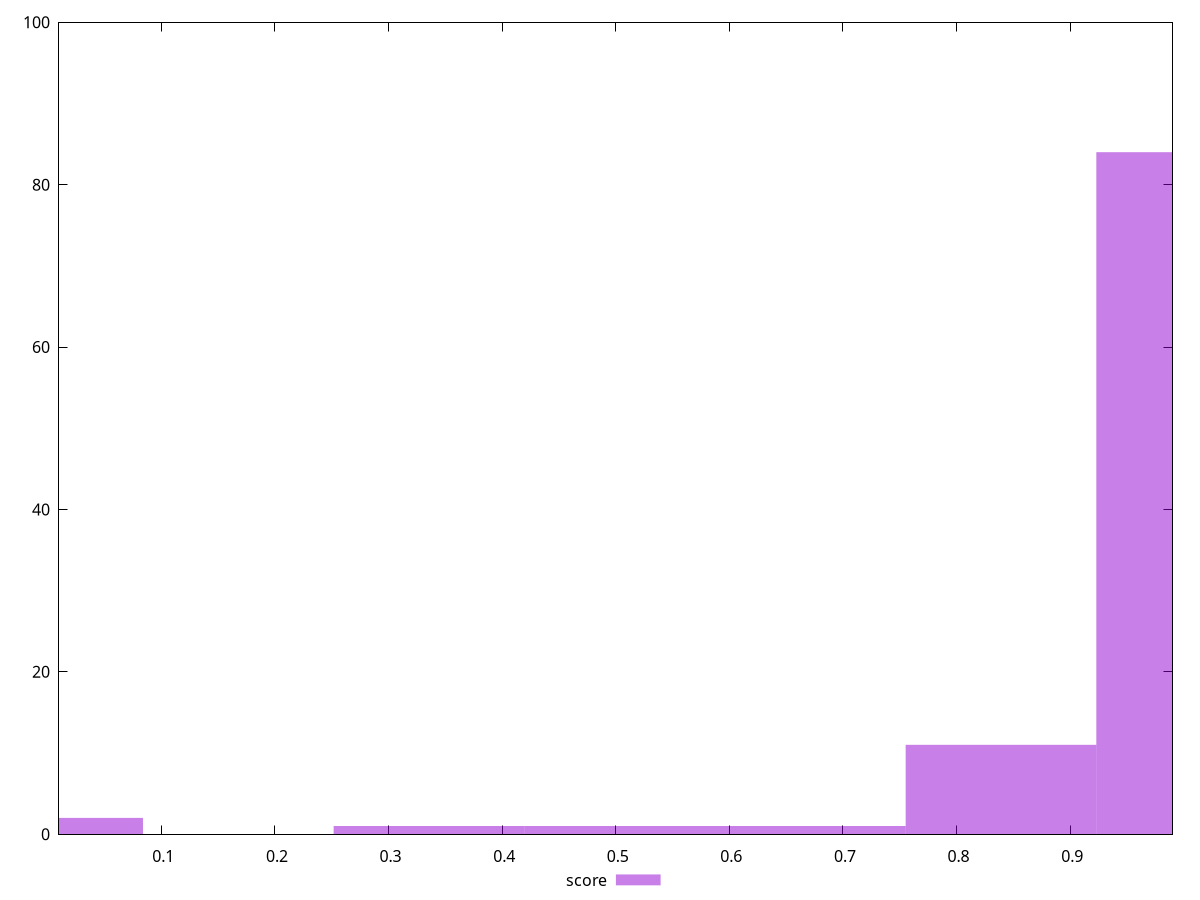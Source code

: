 reset

$score <<EOF
1.00686716056732 84
0.50343358028366 1
0 2
0.8390559671394333 11
0.6712447737115467 1
0.33562238685577334 1
EOF

set key outside below
set boxwidth 0.16781119342788667
set xrange [0.01:0.99]
set yrange [0:100]
set trange [0:100]
set style fill transparent solid 0.5 noborder
set terminal svg size 640, 490 enhanced background rgb 'white'
set output "reports/report_00028_2021-02-24T12-49-42.674Z/largest-contentful-paint/samples/music/score/histogram.svg"

plot $score title "score" with boxes

reset
